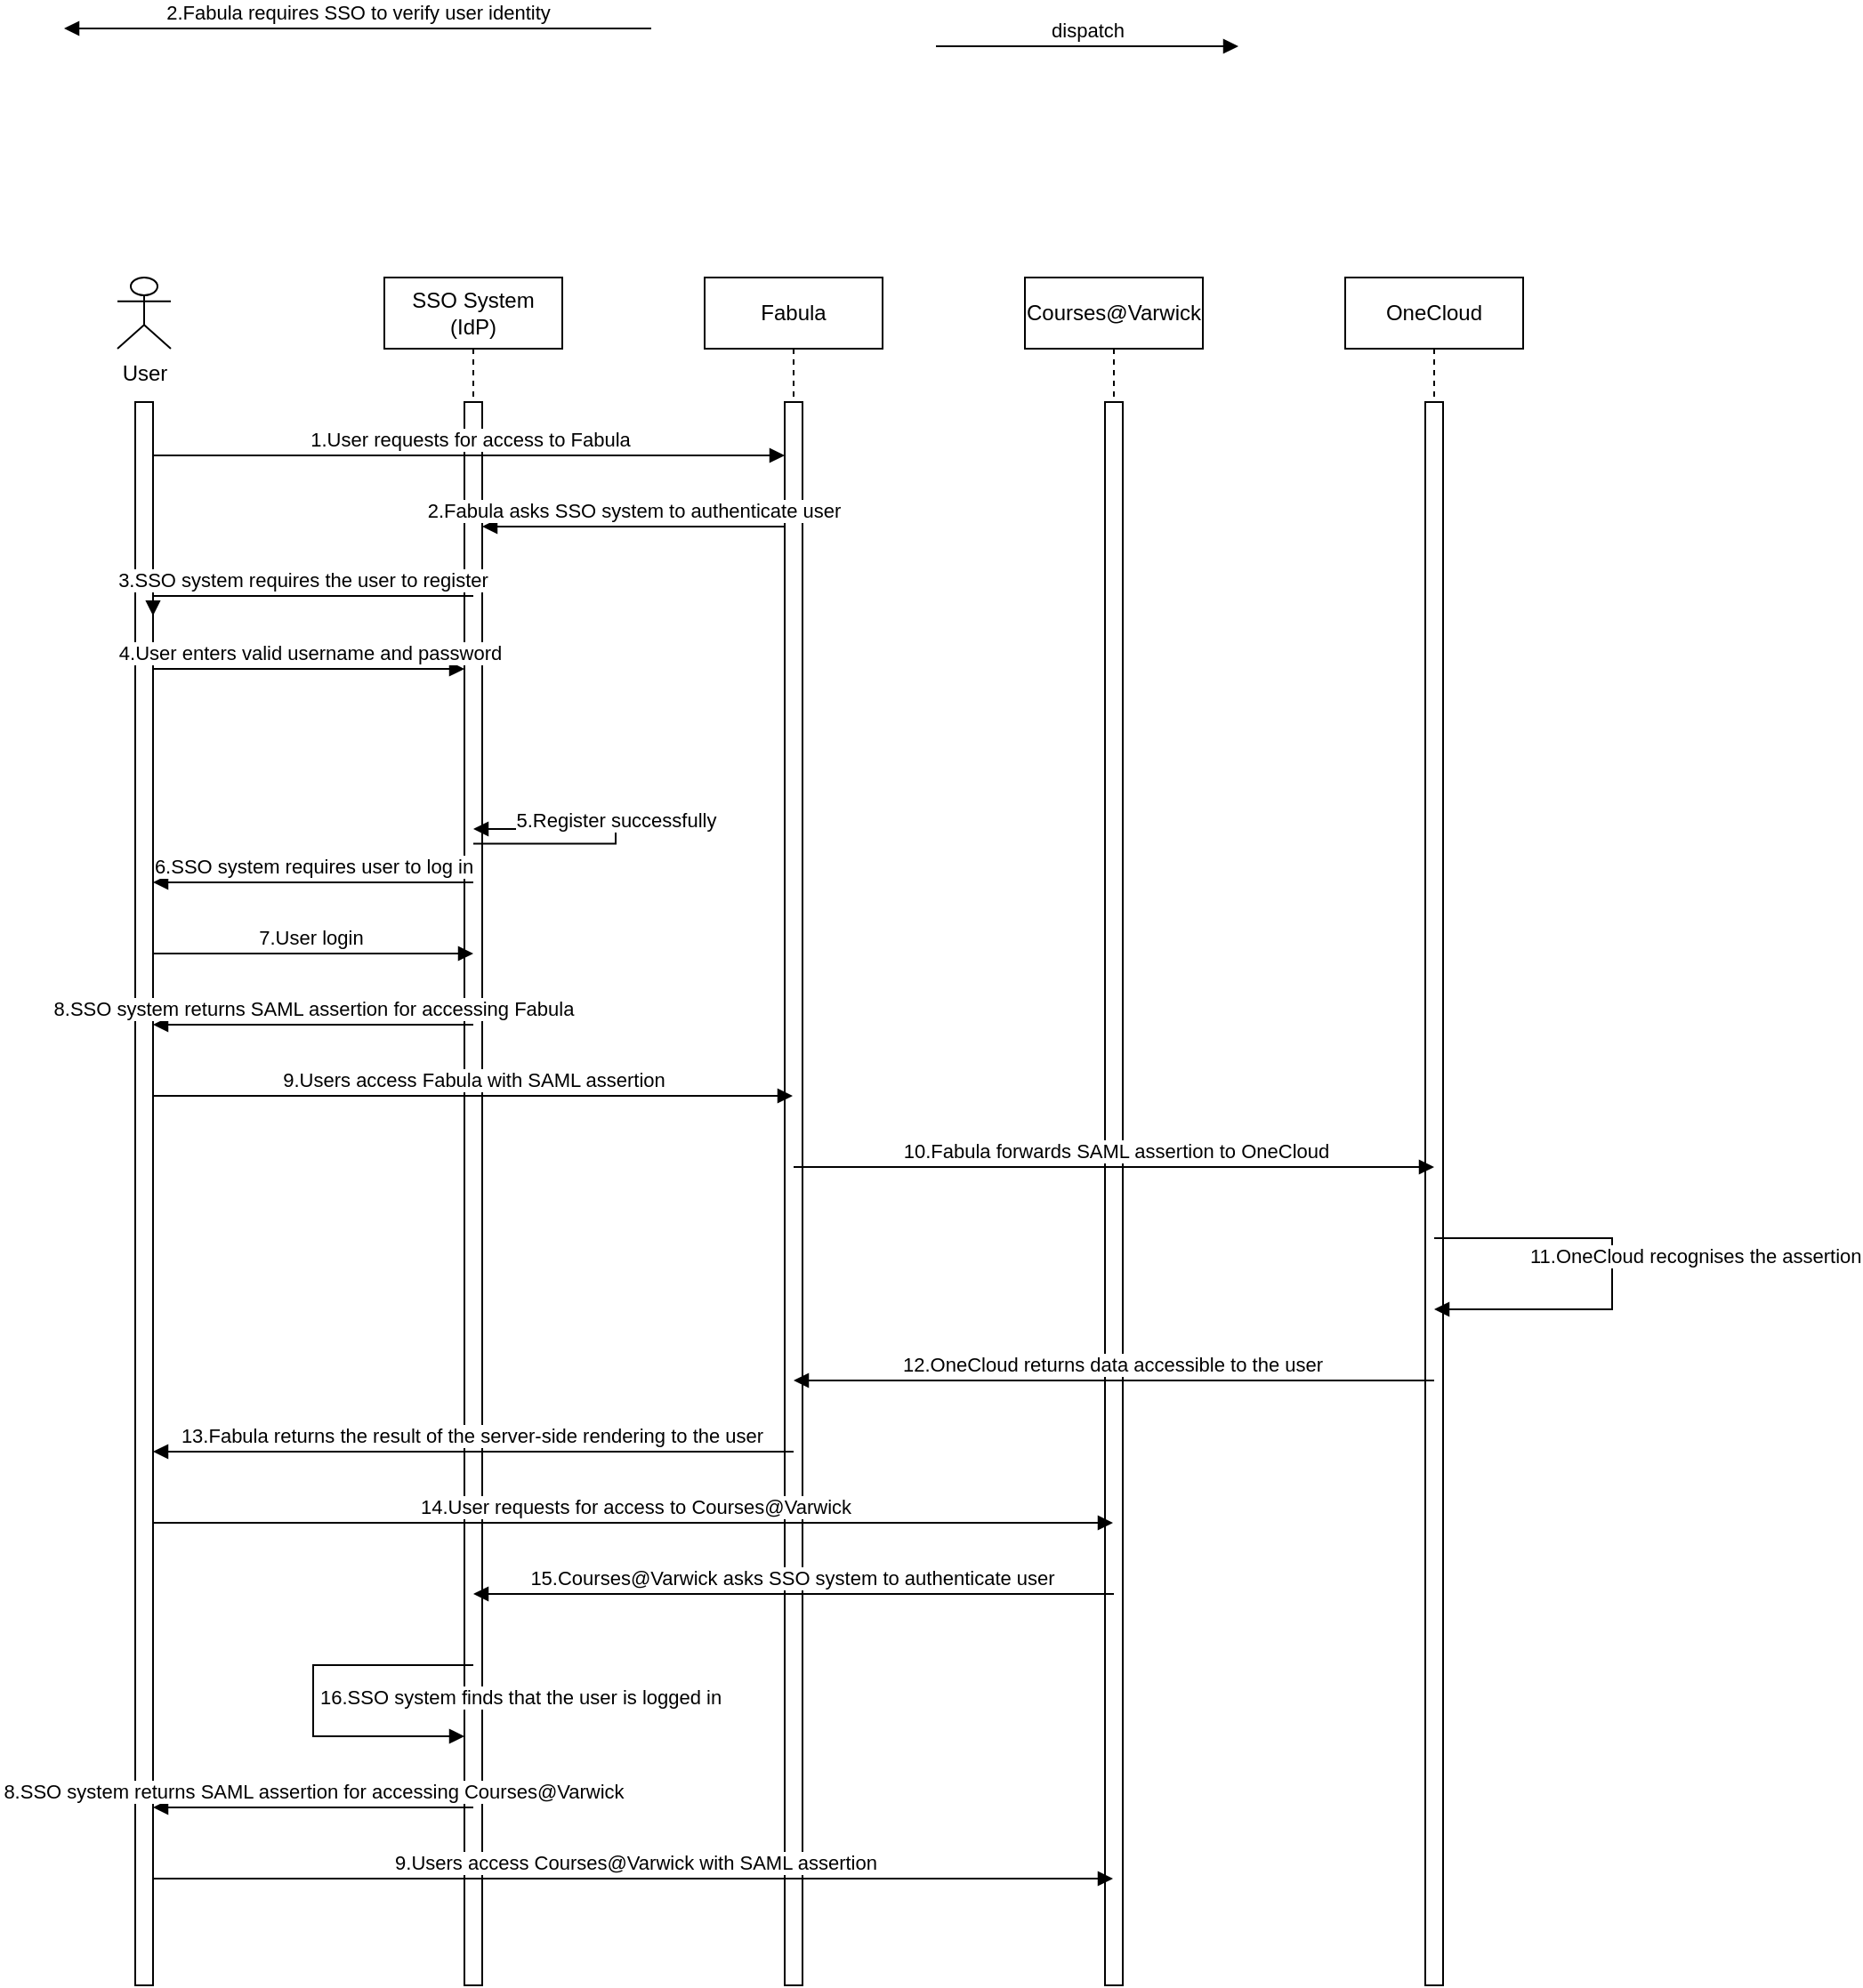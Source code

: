 <mxfile version="20.8.20" type="github">
  <diagram name="Page-1" id="2YBvvXClWsGukQMizWep">
    <mxGraphModel dx="2612" dy="1904" grid="1" gridSize="10" guides="1" tooltips="1" connect="1" arrows="1" fold="1" page="1" pageScale="1" pageWidth="850" pageHeight="1100" math="0" shadow="0">
      <root>
        <mxCell id="0" />
        <mxCell id="1" parent="0" />
        <mxCell id="aM9ryv3xv72pqoxQDRHE-5" value="Fabula" style="shape=umlLifeline;perimeter=lifelinePerimeter;whiteSpace=wrap;html=1;container=0;dropTarget=0;collapsible=0;recursiveResize=0;outlineConnect=0;portConstraint=eastwest;newEdgeStyle={&quot;edgeStyle&quot;:&quot;elbowEdgeStyle&quot;,&quot;elbow&quot;:&quot;vertical&quot;,&quot;curved&quot;:0,&quot;rounded&quot;:0};" parent="1" vertex="1">
          <mxGeometry x="220" y="40" width="100" height="960" as="geometry" />
        </mxCell>
        <mxCell id="aM9ryv3xv72pqoxQDRHE-6" value="" style="html=1;points=[];perimeter=orthogonalPerimeter;outlineConnect=0;targetShapes=umlLifeline;portConstraint=eastwest;newEdgeStyle={&quot;edgeStyle&quot;:&quot;elbowEdgeStyle&quot;,&quot;elbow&quot;:&quot;vertical&quot;,&quot;curved&quot;:0,&quot;rounded&quot;:0};" parent="aM9ryv3xv72pqoxQDRHE-5" vertex="1">
          <mxGeometry x="45" y="70" width="10" height="890" as="geometry" />
        </mxCell>
        <mxCell id="aM9ryv3xv72pqoxQDRHE-1" value="SSO System (IdP)" style="shape=umlLifeline;perimeter=lifelinePerimeter;whiteSpace=wrap;html=1;container=0;dropTarget=0;collapsible=0;recursiveResize=0;outlineConnect=0;portConstraint=eastwest;newEdgeStyle={&quot;edgeStyle&quot;:&quot;elbowEdgeStyle&quot;,&quot;elbow&quot;:&quot;vertical&quot;,&quot;curved&quot;:0,&quot;rounded&quot;:0};" parent="1" vertex="1">
          <mxGeometry x="40" y="40" width="100" height="960" as="geometry" />
        </mxCell>
        <mxCell id="aM9ryv3xv72pqoxQDRHE-2" value="" style="html=1;points=[];perimeter=orthogonalPerimeter;outlineConnect=0;targetShapes=umlLifeline;portConstraint=eastwest;newEdgeStyle={&quot;edgeStyle&quot;:&quot;elbowEdgeStyle&quot;,&quot;elbow&quot;:&quot;vertical&quot;,&quot;curved&quot;:0,&quot;rounded&quot;:0};" parent="aM9ryv3xv72pqoxQDRHE-1" vertex="1">
          <mxGeometry x="45" y="70" width="10" height="890" as="geometry" />
        </mxCell>
        <mxCell id="Sjwk3GnCQPSGXAsQl0JS-27" value="5.Register successfully" style="html=1;verticalAlign=bottom;endArrow=block;edgeStyle=elbowEdgeStyle;elbow=vertical;curved=0;rounded=0;exitX=0.5;exitY=0.279;exitDx=0;exitDy=0;exitPerimeter=0;" edge="1" parent="aM9ryv3xv72pqoxQDRHE-1" source="aM9ryv3xv72pqoxQDRHE-2" target="aM9ryv3xv72pqoxQDRHE-1">
          <mxGeometry x="0.002" relative="1" as="geometry">
            <mxPoint x="60" y="260" as="sourcePoint" />
            <Array as="points">
              <mxPoint x="130" y="310" />
              <mxPoint x="70" y="260" />
              <mxPoint x="150" y="300" />
              <mxPoint x="170" y="340" />
              <mxPoint x="195" y="260" />
              <mxPoint x="230" y="239.58" />
            </Array>
            <mxPoint x="120" y="250" as="targetPoint" />
            <mxPoint as="offset" />
          </mxGeometry>
        </mxCell>
        <mxCell id="aM9ryv3xv72pqoxQDRHE-9" value="2.Fabula asks SSO system to authenticate user" style="html=1;verticalAlign=bottom;endArrow=block;edgeStyle=elbowEdgeStyle;elbow=vertical;curved=0;rounded=0;" parent="1" source="aM9ryv3xv72pqoxQDRHE-6" target="aM9ryv3xv72pqoxQDRHE-2" edge="1">
          <mxGeometry x="0.006" relative="1" as="geometry">
            <mxPoint x="175" y="160" as="sourcePoint" />
            <Array as="points">
              <mxPoint x="160" y="180" />
              <mxPoint x="190" y="160" />
            </Array>
            <mxPoint x="100" y="180" as="targetPoint" />
            <mxPoint as="offset" />
          </mxGeometry>
        </mxCell>
        <mxCell id="Sjwk3GnCQPSGXAsQl0JS-4" value="dispatch" style="html=1;verticalAlign=bottom;endArrow=block;edgeStyle=elbowEdgeStyle;elbow=vertical;curved=0;rounded=0;" edge="1" parent="1">
          <mxGeometry relative="1" as="geometry">
            <mxPoint x="350" y="-90" as="sourcePoint" />
            <Array as="points">
              <mxPoint x="435" y="-90" />
            </Array>
            <mxPoint x="520" y="-90" as="targetPoint" />
          </mxGeometry>
        </mxCell>
        <mxCell id="Sjwk3GnCQPSGXAsQl0JS-9" value="OneCloud" style="shape=umlLifeline;perimeter=lifelinePerimeter;whiteSpace=wrap;html=1;container=0;dropTarget=0;collapsible=0;recursiveResize=0;outlineConnect=0;portConstraint=eastwest;newEdgeStyle={&quot;edgeStyle&quot;:&quot;elbowEdgeStyle&quot;,&quot;elbow&quot;:&quot;vertical&quot;,&quot;curved&quot;:0,&quot;rounded&quot;:0};" vertex="1" parent="1">
          <mxGeometry x="580" y="40" width="100" height="960" as="geometry" />
        </mxCell>
        <mxCell id="Sjwk3GnCQPSGXAsQl0JS-10" value="" style="html=1;points=[];perimeter=orthogonalPerimeter;outlineConnect=0;targetShapes=umlLifeline;portConstraint=eastwest;newEdgeStyle={&quot;edgeStyle&quot;:&quot;elbowEdgeStyle&quot;,&quot;elbow&quot;:&quot;vertical&quot;,&quot;curved&quot;:0,&quot;rounded&quot;:0};" vertex="1" parent="Sjwk3GnCQPSGXAsQl0JS-9">
          <mxGeometry x="45" y="70" width="10" height="890" as="geometry" />
        </mxCell>
        <mxCell id="Sjwk3GnCQPSGXAsQl0JS-11" value="Courses@Varwick" style="shape=umlLifeline;perimeter=lifelinePerimeter;whiteSpace=wrap;html=1;container=0;dropTarget=0;collapsible=0;recursiveResize=0;outlineConnect=0;portConstraint=eastwest;newEdgeStyle={&quot;edgeStyle&quot;:&quot;elbowEdgeStyle&quot;,&quot;elbow&quot;:&quot;vertical&quot;,&quot;curved&quot;:0,&quot;rounded&quot;:0};" vertex="1" parent="1">
          <mxGeometry x="400" y="40" width="100" height="960" as="geometry" />
        </mxCell>
        <mxCell id="Sjwk3GnCQPSGXAsQl0JS-12" value="" style="html=1;points=[];perimeter=orthogonalPerimeter;outlineConnect=0;targetShapes=umlLifeline;portConstraint=eastwest;newEdgeStyle={&quot;edgeStyle&quot;:&quot;elbowEdgeStyle&quot;,&quot;elbow&quot;:&quot;vertical&quot;,&quot;curved&quot;:0,&quot;rounded&quot;:0};" vertex="1" parent="Sjwk3GnCQPSGXAsQl0JS-11">
          <mxGeometry x="45" y="70" width="10" height="890" as="geometry" />
        </mxCell>
        <mxCell id="Sjwk3GnCQPSGXAsQl0JS-19" value="2.Fabula requires SSO to verify user identity" style="html=1;verticalAlign=bottom;endArrow=block;edgeStyle=elbowEdgeStyle;elbow=vertical;curved=0;rounded=0;" edge="1" parent="1">
          <mxGeometry relative="1" as="geometry">
            <mxPoint x="190" y="-100" as="sourcePoint" />
            <Array as="points">
              <mxPoint x="120" y="-100" />
              <mxPoint x="-30" y="160" />
            </Array>
            <mxPoint x="-140" y="-100" as="targetPoint" />
          </mxGeometry>
        </mxCell>
        <mxCell id="Sjwk3GnCQPSGXAsQl0JS-8" value="1.User requests for access to Fabula" style="html=1;verticalAlign=bottom;endArrow=block;edgeStyle=elbowEdgeStyle;elbow=vertical;curved=0;rounded=0;" edge="1" parent="1" target="aM9ryv3xv72pqoxQDRHE-6">
          <mxGeometry x="0.002" relative="1" as="geometry">
            <mxPoint x="-90" y="140" as="sourcePoint" />
            <Array as="points">
              <mxPoint x="40" y="140" />
              <mxPoint x="75" y="119.58" />
            </Array>
            <mxPoint x="260" y="140" as="targetPoint" />
            <mxPoint as="offset" />
          </mxGeometry>
        </mxCell>
        <mxCell id="Sjwk3GnCQPSGXAsQl0JS-26" value="" style="group" vertex="1" connectable="0" parent="1">
          <mxGeometry x="-110" y="40" width="30" height="960" as="geometry" />
        </mxCell>
        <mxCell id="Sjwk3GnCQPSGXAsQl0JS-2" value="User" style="shape=umlActor;verticalLabelPosition=bottom;verticalAlign=top;html=1;" vertex="1" parent="Sjwk3GnCQPSGXAsQl0JS-26">
          <mxGeometry width="30" height="40" as="geometry" />
        </mxCell>
        <mxCell id="Sjwk3GnCQPSGXAsQl0JS-24" value="" style="html=1;points=[];perimeter=orthogonalPerimeter;outlineConnect=0;targetShapes=umlLifeline;portConstraint=eastwest;newEdgeStyle={&quot;edgeStyle&quot;:&quot;elbowEdgeStyle&quot;,&quot;elbow&quot;:&quot;vertical&quot;,&quot;curved&quot;:0,&quot;rounded&quot;:0};" vertex="1" parent="Sjwk3GnCQPSGXAsQl0JS-26">
          <mxGeometry x="10" y="70" width="10" height="890" as="geometry" />
        </mxCell>
        <mxCell id="Sjwk3GnCQPSGXAsQl0JS-25" value="4.User enters valid username and password" style="html=1;verticalAlign=bottom;endArrow=block;edgeStyle=elbowEdgeStyle;elbow=vertical;curved=0;rounded=0;" edge="1" parent="1" source="Sjwk3GnCQPSGXAsQl0JS-24" target="aM9ryv3xv72pqoxQDRHE-2">
          <mxGeometry x="0.004" relative="1" as="geometry">
            <mxPoint x="-50" y="260" as="sourcePoint" />
            <Array as="points">
              <mxPoint x="45" y="260" />
              <mxPoint x="80" y="239.58" />
            </Array>
            <mxPoint x="80" y="260" as="targetPoint" />
            <mxPoint as="offset" />
          </mxGeometry>
        </mxCell>
        <mxCell id="Sjwk3GnCQPSGXAsQl0JS-21" value="3.SSO system requires the user to register" style="html=1;verticalAlign=bottom;endArrow=block;edgeStyle=elbowEdgeStyle;elbow=vertical;curved=0;rounded=0;entryX=1;entryY=0.135;entryDx=0;entryDy=0;entryPerimeter=0;" edge="1" parent="1" target="Sjwk3GnCQPSGXAsQl0JS-24">
          <mxGeometry x="0.008" relative="1" as="geometry">
            <mxPoint x="90" y="219" as="sourcePoint" />
            <Array as="points">
              <mxPoint x="80" y="219" />
            </Array>
            <mxPoint x="-50.0" y="219.0" as="targetPoint" />
            <mxPoint as="offset" />
          </mxGeometry>
        </mxCell>
        <mxCell id="Sjwk3GnCQPSGXAsQl0JS-28" value="6.SSO system requires user to log in" style="html=1;verticalAlign=bottom;endArrow=block;edgeStyle=elbowEdgeStyle;elbow=vertical;curved=0;rounded=0;entryX=1;entryY=0.135;entryDx=0;entryDy=0;entryPerimeter=0;" edge="1" parent="1">
          <mxGeometry x="0.008" relative="1" as="geometry">
            <mxPoint x="90" y="380" as="sourcePoint" />
            <Array as="points">
              <mxPoint x="80" y="380" />
            </Array>
            <mxPoint x="-90" y="380" as="targetPoint" />
            <mxPoint as="offset" />
          </mxGeometry>
        </mxCell>
        <mxCell id="Sjwk3GnCQPSGXAsQl0JS-30" value="7.User login&amp;nbsp;" style="html=1;verticalAlign=bottom;endArrow=block;edgeStyle=elbowEdgeStyle;elbow=vertical;curved=0;rounded=0;" edge="1" parent="1">
          <mxGeometry x="0.002" relative="1" as="geometry">
            <mxPoint x="-90" y="420" as="sourcePoint" />
            <Array as="points">
              <mxPoint x="40" y="420" />
              <mxPoint x="75" y="399.58" />
            </Array>
            <mxPoint x="90" y="420" as="targetPoint" />
            <mxPoint as="offset" />
          </mxGeometry>
        </mxCell>
        <mxCell id="Sjwk3GnCQPSGXAsQl0JS-33" value="8.SSO system returns SAML assertion for accessing Fabula" style="html=1;verticalAlign=bottom;endArrow=block;edgeStyle=elbowEdgeStyle;elbow=vertical;curved=0;rounded=0;entryX=1;entryY=0.135;entryDx=0;entryDy=0;entryPerimeter=0;" edge="1" parent="1">
          <mxGeometry x="0.008" relative="1" as="geometry">
            <mxPoint x="90" y="460" as="sourcePoint" />
            <Array as="points">
              <mxPoint x="80" y="460" />
            </Array>
            <mxPoint x="-90" y="460" as="targetPoint" />
            <mxPoint as="offset" />
          </mxGeometry>
        </mxCell>
        <mxCell id="Sjwk3GnCQPSGXAsQl0JS-34" value="9.Users access Fabula with SAML assertion" style="html=1;verticalAlign=bottom;endArrow=block;edgeStyle=elbowEdgeStyle;elbow=vertical;curved=0;rounded=0;" edge="1" parent="1" target="aM9ryv3xv72pqoxQDRHE-5">
          <mxGeometry x="0.002" relative="1" as="geometry">
            <mxPoint x="-90" y="500" as="sourcePoint" />
            <Array as="points">
              <mxPoint x="40" y="500" />
              <mxPoint x="75" y="479.58" />
            </Array>
            <mxPoint x="90" y="500" as="targetPoint" />
            <mxPoint as="offset" />
          </mxGeometry>
        </mxCell>
        <mxCell id="Sjwk3GnCQPSGXAsQl0JS-35" value="10.Fabula forwards SAML assertion to OneCloud" style="html=1;verticalAlign=bottom;endArrow=block;edgeStyle=elbowEdgeStyle;elbow=vertical;curved=0;rounded=0;" edge="1" parent="1">
          <mxGeometry x="0.002" relative="1" as="geometry">
            <mxPoint x="270" y="540" as="sourcePoint" />
            <Array as="points">
              <mxPoint x="400" y="540" />
              <mxPoint x="435" y="519.58" />
            </Array>
            <mxPoint x="630" y="540" as="targetPoint" />
            <mxPoint as="offset" />
          </mxGeometry>
        </mxCell>
        <mxCell id="Sjwk3GnCQPSGXAsQl0JS-41" value="11.OneCloud recognises the assertion" style="html=1;align=left;spacingLeft=2;endArrow=block;rounded=0;edgeStyle=orthogonalEdgeStyle;curved=0;rounded=0;" edge="1" parent="1">
          <mxGeometry x="-0.583" y="-10" relative="1" as="geometry">
            <mxPoint x="630" y="580" as="sourcePoint" />
            <Array as="points">
              <mxPoint x="730" y="580" />
              <mxPoint x="730" y="620" />
              <mxPoint x="635" y="620" />
            </Array>
            <mxPoint x="630" y="620" as="targetPoint" />
            <mxPoint as="offset" />
          </mxGeometry>
        </mxCell>
        <mxCell id="Sjwk3GnCQPSGXAsQl0JS-42" value="12.OneCloud returns data accessible to the user" style="html=1;verticalAlign=bottom;endArrow=block;edgeStyle=elbowEdgeStyle;elbow=vertical;curved=0;rounded=0;" edge="1" parent="1">
          <mxGeometry x="0.008" relative="1" as="geometry">
            <mxPoint x="630" y="660" as="sourcePoint" />
            <Array as="points">
              <mxPoint x="620" y="660" />
            </Array>
            <mxPoint x="270" y="660" as="targetPoint" />
            <mxPoint as="offset" />
          </mxGeometry>
        </mxCell>
        <mxCell id="Sjwk3GnCQPSGXAsQl0JS-43" value="13.Fabula returns the result of the server-side rendering to the user" style="html=1;verticalAlign=bottom;endArrow=block;edgeStyle=elbowEdgeStyle;elbow=vertical;curved=0;rounded=0;" edge="1" parent="1">
          <mxGeometry x="0.008" relative="1" as="geometry">
            <mxPoint x="270" y="700" as="sourcePoint" />
            <Array as="points">
              <mxPoint x="260" y="700" />
            </Array>
            <mxPoint x="-90" y="700" as="targetPoint" />
            <mxPoint as="offset" />
          </mxGeometry>
        </mxCell>
        <mxCell id="Sjwk3GnCQPSGXAsQl0JS-44" value="14.User requests for access to Courses@Varwick" style="html=1;verticalAlign=bottom;endArrow=block;edgeStyle=elbowEdgeStyle;elbow=vertical;curved=0;rounded=0;" edge="1" parent="1" target="Sjwk3GnCQPSGXAsQl0JS-11">
          <mxGeometry x="0.002" relative="1" as="geometry">
            <mxPoint x="-90" y="740" as="sourcePoint" />
            <Array as="points">
              <mxPoint x="40" y="740" />
              <mxPoint x="75" y="719.58" />
            </Array>
            <mxPoint x="90" y="740" as="targetPoint" />
            <mxPoint as="offset" />
          </mxGeometry>
        </mxCell>
        <mxCell id="Sjwk3GnCQPSGXAsQl0JS-45" value="15.Courses@Varwick&amp;nbsp;asks SSO system to authenticate user" style="html=1;verticalAlign=bottom;endArrow=block;edgeStyle=elbowEdgeStyle;elbow=vertical;curved=0;rounded=0;" edge="1" parent="1" target="aM9ryv3xv72pqoxQDRHE-1">
          <mxGeometry x="0.006" relative="1" as="geometry">
            <mxPoint x="450" y="780" as="sourcePoint" />
            <Array as="points">
              <mxPoint x="345" y="780" />
              <mxPoint x="375" y="760" />
            </Array>
            <mxPoint x="280" y="780" as="targetPoint" />
            <mxPoint as="offset" />
          </mxGeometry>
        </mxCell>
        <mxCell id="Sjwk3GnCQPSGXAsQl0JS-49" value="16.SSO system finds that the user is logged in" style="html=1;align=left;spacingLeft=2;endArrow=block;rounded=0;edgeStyle=orthogonalEdgeStyle;curved=0;rounded=0;" edge="1" target="aM9ryv3xv72pqoxQDRHE-2" parent="1">
          <mxGeometry relative="1" as="geometry">
            <mxPoint x="90" y="820" as="sourcePoint" />
            <Array as="points">
              <mxPoint y="820" />
              <mxPoint y="860" />
            </Array>
            <mxPoint x="85" y="850.0" as="targetPoint" />
          </mxGeometry>
        </mxCell>
        <mxCell id="Sjwk3GnCQPSGXAsQl0JS-50" value="8.SSO system returns SAML assertion for accessing&amp;nbsp;Courses@Varwick" style="html=1;verticalAlign=bottom;endArrow=block;edgeStyle=elbowEdgeStyle;elbow=vertical;curved=0;rounded=0;entryX=1;entryY=0.135;entryDx=0;entryDy=0;entryPerimeter=0;" edge="1" parent="1">
          <mxGeometry x="0.008" relative="1" as="geometry">
            <mxPoint x="90" y="900" as="sourcePoint" />
            <Array as="points">
              <mxPoint x="80" y="900" />
            </Array>
            <mxPoint x="-90" y="900" as="targetPoint" />
            <mxPoint as="offset" />
          </mxGeometry>
        </mxCell>
        <mxCell id="Sjwk3GnCQPSGXAsQl0JS-51" value="9.Users access&amp;nbsp;Courses@Varwick with SAML assertion" style="html=1;verticalAlign=bottom;endArrow=block;edgeStyle=elbowEdgeStyle;elbow=vertical;curved=0;rounded=0;" edge="1" parent="1" target="Sjwk3GnCQPSGXAsQl0JS-11">
          <mxGeometry x="0.002" relative="1" as="geometry">
            <mxPoint x="-90" y="940" as="sourcePoint" />
            <Array as="points">
              <mxPoint x="40" y="940" />
              <mxPoint x="75" y="919.58" />
            </Array>
            <mxPoint x="270" y="940" as="targetPoint" />
            <mxPoint as="offset" />
          </mxGeometry>
        </mxCell>
      </root>
    </mxGraphModel>
  </diagram>
</mxfile>
